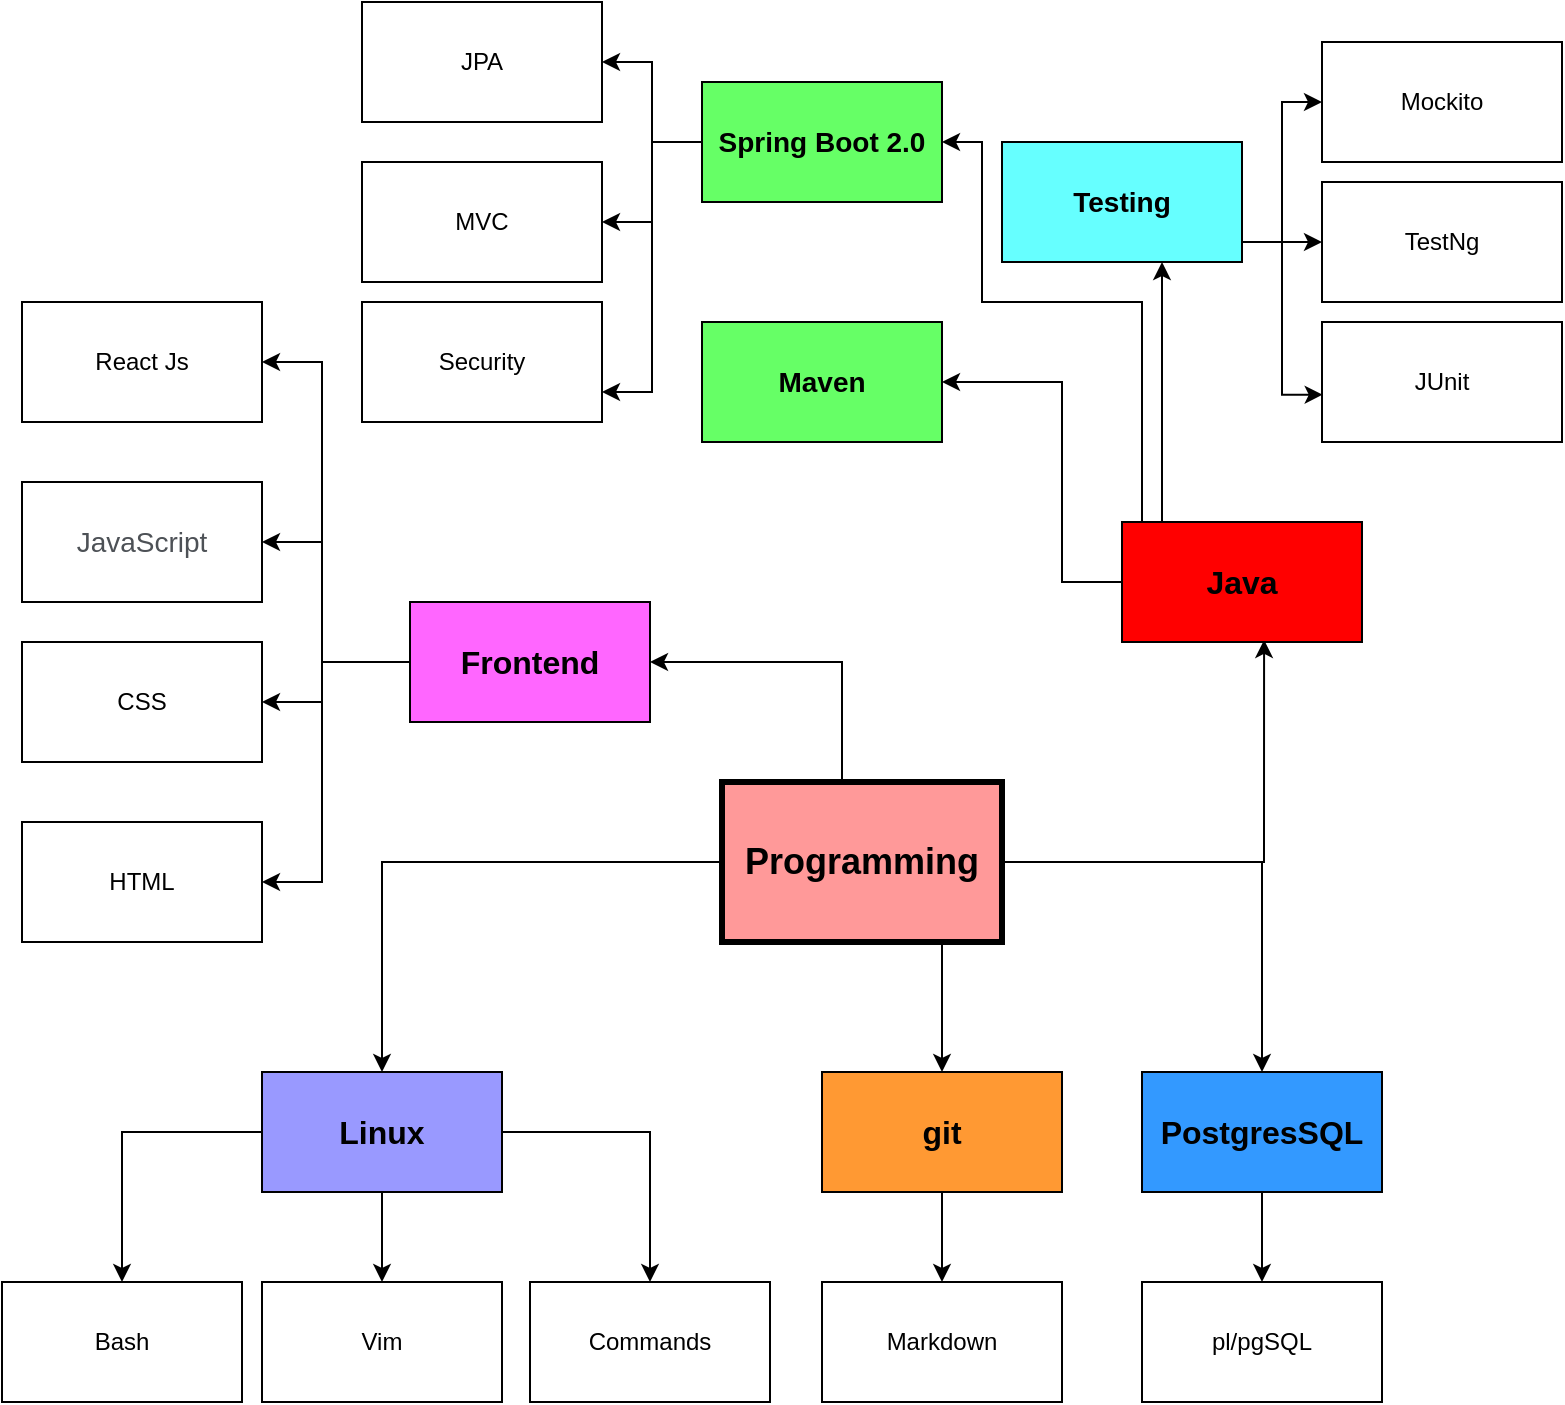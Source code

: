 <mxfile version="13.9.9" type="device"><diagram id="8V2UIx8fA4DMn8tkVPC1" name="Страница 1"><mxGraphModel dx="905" dy="772" grid="1" gridSize="10" guides="1" tooltips="1" connect="1" arrows="1" fold="1" page="1" pageScale="1" pageWidth="827" pageHeight="1169" math="0" shadow="0"><root><mxCell id="0"/><mxCell id="1" parent="0"/><mxCell id="J_YJWg8o0sFGG2Ev3PIg-19" style="edgeStyle=orthogonalEdgeStyle;rounded=0;orthogonalLoop=1;jettySize=auto;html=1;entryX=0.5;entryY=0;entryDx=0;entryDy=0;" parent="1" source="J_YJWg8o0sFGG2Ev3PIg-1" target="J_YJWg8o0sFGG2Ev3PIg-8" edge="1"><mxGeometry relative="1" as="geometry"/></mxCell><mxCell id="J_YJWg8o0sFGG2Ev3PIg-20" style="edgeStyle=orthogonalEdgeStyle;rounded=0;orthogonalLoop=1;jettySize=auto;html=1;" parent="1" source="J_YJWg8o0sFGG2Ev3PIg-1" target="J_YJWg8o0sFGG2Ev3PIg-2" edge="1"><mxGeometry relative="1" as="geometry"><Array as="points"><mxPoint x="500" y="510"/><mxPoint x="500" y="510"/></Array></mxGeometry></mxCell><mxCell id="J_YJWg8o0sFGG2Ev3PIg-21" style="edgeStyle=orthogonalEdgeStyle;rounded=0;orthogonalLoop=1;jettySize=auto;html=1;entryX=0.592;entryY=0.983;entryDx=0;entryDy=0;entryPerimeter=0;" parent="1" source="J_YJWg8o0sFGG2Ev3PIg-1" target="J_YJWg8o0sFGG2Ev3PIg-3" edge="1"><mxGeometry relative="1" as="geometry"/></mxCell><mxCell id="J_YJWg8o0sFGG2Ev3PIg-41" style="edgeStyle=orthogonalEdgeStyle;rounded=0;orthogonalLoop=1;jettySize=auto;html=1;entryX=1;entryY=0.5;entryDx=0;entryDy=0;" parent="1" source="J_YJWg8o0sFGG2Ev3PIg-1" target="J_YJWg8o0sFGG2Ev3PIg-40" edge="1"><mxGeometry relative="1" as="geometry"><Array as="points"><mxPoint x="450" y="350"/></Array></mxGeometry></mxCell><mxCell id="J_YJWg8o0sFGG2Ev3PIg-51" style="edgeStyle=orthogonalEdgeStyle;rounded=0;orthogonalLoop=1;jettySize=auto;html=1;entryX=0.5;entryY=0;entryDx=0;entryDy=0;" parent="1" source="J_YJWg8o0sFGG2Ev3PIg-1" target="J_YJWg8o0sFGG2Ev3PIg-5" edge="1"><mxGeometry relative="1" as="geometry"/></mxCell><mxCell id="J_YJWg8o0sFGG2Ev3PIg-1" value="&lt;font size=&quot;1&quot;&gt;&lt;b style=&quot;font-size: 18px&quot;&gt;Programming&lt;/b&gt;&lt;/font&gt;" style="rounded=0;whiteSpace=wrap;html=1;strokeWidth=3;perimeterSpacing=0;fillColor=#FF9999;" parent="1" vertex="1"><mxGeometry x="390" y="410" width="140" height="80" as="geometry"/></mxCell><mxCell id="J_YJWg8o0sFGG2Ev3PIg-53" style="edgeStyle=orthogonalEdgeStyle;rounded=0;orthogonalLoop=1;jettySize=auto;html=1;entryX=0.5;entryY=0;entryDx=0;entryDy=0;" parent="1" source="J_YJWg8o0sFGG2Ev3PIg-2" target="J_YJWg8o0sFGG2Ev3PIg-52" edge="1"><mxGeometry relative="1" as="geometry"/></mxCell><mxCell id="J_YJWg8o0sFGG2Ev3PIg-2" value="&lt;font style=&quot;font-size: 16px&quot;&gt;&lt;b&gt;git&lt;/b&gt;&lt;/font&gt;" style="rounded=0;whiteSpace=wrap;html=1;fillColor=#FF9933;" parent="1" vertex="1"><mxGeometry x="440" y="555" width="120" height="60" as="geometry"/></mxCell><mxCell id="J_YJWg8o0sFGG2Ev3PIg-28" style="edgeStyle=orthogonalEdgeStyle;rounded=0;orthogonalLoop=1;jettySize=auto;html=1;entryX=1;entryY=0.5;entryDx=0;entryDy=0;" parent="1" source="J_YJWg8o0sFGG2Ev3PIg-3" target="J_YJWg8o0sFGG2Ev3PIg-24" edge="1"><mxGeometry relative="1" as="geometry"><Array as="points"><mxPoint x="560" y="210"/></Array></mxGeometry></mxCell><mxCell id="J_YJWg8o0sFGG2Ev3PIg-30" style="edgeStyle=orthogonalEdgeStyle;rounded=0;orthogonalLoop=1;jettySize=auto;html=1;entryX=1;entryY=0.5;entryDx=0;entryDy=0;" parent="1" source="J_YJWg8o0sFGG2Ev3PIg-3" target="J_YJWg8o0sFGG2Ev3PIg-22" edge="1"><mxGeometry relative="1" as="geometry"><Array as="points"><mxPoint x="600" y="170"/><mxPoint x="520" y="170"/><mxPoint x="520" y="90"/></Array></mxGeometry></mxCell><mxCell id="J_YJWg8o0sFGG2Ev3PIg-39" style="edgeStyle=orthogonalEdgeStyle;rounded=0;orthogonalLoop=1;jettySize=auto;html=1;entryX=0;entryY=0.5;entryDx=0;entryDy=0;" parent="1" source="E1jc7hZEELEYu-S37h_x-1" target="J_YJWg8o0sFGG2Ev3PIg-37" edge="1"><mxGeometry relative="1" as="geometry"><Array as="points"><mxPoint x="670" y="140"/><mxPoint x="670" y="70"/></Array></mxGeometry></mxCell><mxCell id="E1jc7hZEELEYu-S37h_x-3" style="edgeStyle=orthogonalEdgeStyle;rounded=0;orthogonalLoop=1;jettySize=auto;html=1;" edge="1" parent="1" source="J_YJWg8o0sFGG2Ev3PIg-3" target="E1jc7hZEELEYu-S37h_x-1"><mxGeometry relative="1" as="geometry"><mxPoint x="610" y="160" as="targetPoint"/><Array as="points"><mxPoint x="610" y="250"/><mxPoint x="610" y="250"/></Array></mxGeometry></mxCell><mxCell id="J_YJWg8o0sFGG2Ev3PIg-3" value="&lt;font style=&quot;font-size: 16px&quot;&gt;&lt;b&gt;Java&lt;/b&gt;&lt;/font&gt;" style="rounded=0;whiteSpace=wrap;html=1;fillColor=#FF0000;" parent="1" vertex="1"><mxGeometry x="590" y="280" width="120" height="60" as="geometry"/></mxCell><mxCell id="J_YJWg8o0sFGG2Ev3PIg-15" value="" style="edgeStyle=orthogonalEdgeStyle;rounded=0;orthogonalLoop=1;jettySize=auto;html=1;" parent="1" source="J_YJWg8o0sFGG2Ev3PIg-5" target="J_YJWg8o0sFGG2Ev3PIg-6" edge="1"><mxGeometry relative="1" as="geometry"/></mxCell><mxCell id="J_YJWg8o0sFGG2Ev3PIg-5" value="&lt;font style=&quot;font-size: 16px&quot;&gt;&lt;b&gt;PostgresSQL&lt;/b&gt;&lt;/font&gt;" style="rounded=0;whiteSpace=wrap;html=1;fillColor=#3399FF;" parent="1" vertex="1"><mxGeometry x="600" y="555" width="120" height="60" as="geometry"/></mxCell><mxCell id="J_YJWg8o0sFGG2Ev3PIg-6" value="pl/pgSQL" style="rounded=0;whiteSpace=wrap;html=1;" parent="1" vertex="1"><mxGeometry x="600" y="660" width="120" height="60" as="geometry"/></mxCell><mxCell id="J_YJWg8o0sFGG2Ev3PIg-12" style="edgeStyle=orthogonalEdgeStyle;rounded=0;orthogonalLoop=1;jettySize=auto;html=1;" parent="1" source="J_YJWg8o0sFGG2Ev3PIg-8" target="J_YJWg8o0sFGG2Ev3PIg-9" edge="1"><mxGeometry relative="1" as="geometry"/></mxCell><mxCell id="J_YJWg8o0sFGG2Ev3PIg-13" value="" style="edgeStyle=orthogonalEdgeStyle;rounded=0;orthogonalLoop=1;jettySize=auto;html=1;" parent="1" source="J_YJWg8o0sFGG2Ev3PIg-8" target="J_YJWg8o0sFGG2Ev3PIg-10" edge="1"><mxGeometry relative="1" as="geometry"/></mxCell><mxCell id="J_YJWg8o0sFGG2Ev3PIg-14" style="edgeStyle=orthogonalEdgeStyle;rounded=0;orthogonalLoop=1;jettySize=auto;html=1;entryX=0.5;entryY=0;entryDx=0;entryDy=0;" parent="1" source="J_YJWg8o0sFGG2Ev3PIg-8" target="J_YJWg8o0sFGG2Ev3PIg-11" edge="1"><mxGeometry relative="1" as="geometry"/></mxCell><mxCell id="J_YJWg8o0sFGG2Ev3PIg-8" value="&lt;font style=&quot;font-size: 16px&quot;&gt;&lt;b&gt;Linux&lt;/b&gt;&lt;/font&gt;" style="rounded=0;whiteSpace=wrap;html=1;fillColor=#9999FF;" parent="1" vertex="1"><mxGeometry x="160" y="555" width="120" height="60" as="geometry"/></mxCell><mxCell id="J_YJWg8o0sFGG2Ev3PIg-9" value="Bash" style="rounded=0;whiteSpace=wrap;html=1;" parent="1" vertex="1"><mxGeometry x="30" y="660" width="120" height="60" as="geometry"/></mxCell><mxCell id="J_YJWg8o0sFGG2Ev3PIg-10" value="Vim" style="rounded=0;whiteSpace=wrap;html=1;" parent="1" vertex="1"><mxGeometry x="160" y="660" width="120" height="60" as="geometry"/></mxCell><mxCell id="J_YJWg8o0sFGG2Ev3PIg-11" value="Commands" style="rounded=0;whiteSpace=wrap;html=1;" parent="1" vertex="1"><mxGeometry x="294" y="660" width="120" height="60" as="geometry"/></mxCell><mxCell id="J_YJWg8o0sFGG2Ev3PIg-33" style="edgeStyle=orthogonalEdgeStyle;rounded=0;orthogonalLoop=1;jettySize=auto;html=1;entryX=1;entryY=0.5;entryDx=0;entryDy=0;" parent="1" source="J_YJWg8o0sFGG2Ev3PIg-22" target="J_YJWg8o0sFGG2Ev3PIg-23" edge="1"><mxGeometry relative="1" as="geometry"/></mxCell><mxCell id="J_YJWg8o0sFGG2Ev3PIg-34" style="edgeStyle=orthogonalEdgeStyle;rounded=0;orthogonalLoop=1;jettySize=auto;html=1;entryX=1;entryY=0.5;entryDx=0;entryDy=0;" parent="1" source="J_YJWg8o0sFGG2Ev3PIg-22" target="J_YJWg8o0sFGG2Ev3PIg-25" edge="1"><mxGeometry relative="1" as="geometry"/></mxCell><mxCell id="J_YJWg8o0sFGG2Ev3PIg-35" style="edgeStyle=orthogonalEdgeStyle;rounded=0;orthogonalLoop=1;jettySize=auto;html=1;entryX=1;entryY=0.75;entryDx=0;entryDy=0;" parent="1" source="J_YJWg8o0sFGG2Ev3PIg-22" target="J_YJWg8o0sFGG2Ev3PIg-32" edge="1"><mxGeometry relative="1" as="geometry"/></mxCell><mxCell id="J_YJWg8o0sFGG2Ev3PIg-22" value="&lt;font style=&quot;font-size: 14px&quot;&gt;&lt;b&gt;Spring Boot 2.0&lt;/b&gt;&lt;/font&gt;" style="rounded=0;whiteSpace=wrap;html=1;fillColor=#66FF66;" parent="1" vertex="1"><mxGeometry x="380" y="60" width="120" height="60" as="geometry"/></mxCell><mxCell id="J_YJWg8o0sFGG2Ev3PIg-23" value="JPA" style="rounded=0;whiteSpace=wrap;html=1;" parent="1" vertex="1"><mxGeometry x="210" y="20" width="120" height="60" as="geometry"/></mxCell><mxCell id="J_YJWg8o0sFGG2Ev3PIg-24" value="&lt;font style=&quot;font-size: 14px&quot;&gt;&lt;b&gt;Maven&lt;/b&gt;&lt;/font&gt;" style="rounded=0;whiteSpace=wrap;html=1;fillColor=#66FF66;" parent="1" vertex="1"><mxGeometry x="380" y="180" width="120" height="60" as="geometry"/></mxCell><mxCell id="J_YJWg8o0sFGG2Ev3PIg-25" value="MVC" style="rounded=0;whiteSpace=wrap;html=1;" parent="1" vertex="1"><mxGeometry x="210" y="100" width="120" height="60" as="geometry"/></mxCell><mxCell id="J_YJWg8o0sFGG2Ev3PIg-26" value="JUnit" style="rounded=0;whiteSpace=wrap;html=1;fillColor=#FFFFFF;" parent="1" vertex="1"><mxGeometry x="690" y="180" width="120" height="60" as="geometry"/></mxCell><mxCell id="J_YJWg8o0sFGG2Ev3PIg-32" value="Security" style="rounded=0;whiteSpace=wrap;html=1;" parent="1" vertex="1"><mxGeometry x="210" y="170" width="120" height="60" as="geometry"/></mxCell><mxCell id="J_YJWg8o0sFGG2Ev3PIg-36" value="TestNg" style="rounded=0;whiteSpace=wrap;html=1;fillColor=#FFFFFF;" parent="1" vertex="1"><mxGeometry x="690" y="110" width="120" height="60" as="geometry"/></mxCell><mxCell id="J_YJWg8o0sFGG2Ev3PIg-37" value="Mockito" style="rounded=0;whiteSpace=wrap;html=1;fillColor=#FFFFFF;" parent="1" vertex="1"><mxGeometry x="690" y="40" width="120" height="60" as="geometry"/></mxCell><mxCell id="J_YJWg8o0sFGG2Ev3PIg-47" style="edgeStyle=orthogonalEdgeStyle;rounded=0;orthogonalLoop=1;jettySize=auto;html=1;" parent="1" source="J_YJWg8o0sFGG2Ev3PIg-40" target="J_YJWg8o0sFGG2Ev3PIg-43" edge="1"><mxGeometry relative="1" as="geometry"><Array as="points"><mxPoint x="190" y="350"/><mxPoint x="190" y="290"/></Array></mxGeometry></mxCell><mxCell id="J_YJWg8o0sFGG2Ev3PIg-48" style="edgeStyle=orthogonalEdgeStyle;rounded=0;orthogonalLoop=1;jettySize=auto;html=1;" parent="1" source="J_YJWg8o0sFGG2Ev3PIg-40" target="J_YJWg8o0sFGG2Ev3PIg-44" edge="1"><mxGeometry relative="1" as="geometry"><Array as="points"><mxPoint x="190" y="350"/><mxPoint x="190" y="370"/></Array></mxGeometry></mxCell><mxCell id="J_YJWg8o0sFGG2Ev3PIg-49" style="edgeStyle=orthogonalEdgeStyle;rounded=0;orthogonalLoop=1;jettySize=auto;html=1;entryX=1;entryY=0.5;entryDx=0;entryDy=0;" parent="1" source="J_YJWg8o0sFGG2Ev3PIg-40" target="J_YJWg8o0sFGG2Ev3PIg-45" edge="1"><mxGeometry relative="1" as="geometry"><Array as="points"><mxPoint x="190" y="350"/><mxPoint x="190" y="460"/></Array></mxGeometry></mxCell><mxCell id="J_YJWg8o0sFGG2Ev3PIg-50" style="edgeStyle=orthogonalEdgeStyle;rounded=0;orthogonalLoop=1;jettySize=auto;html=1;entryX=1;entryY=0.5;entryDx=0;entryDy=0;" parent="1" source="J_YJWg8o0sFGG2Ev3PIg-40" target="J_YJWg8o0sFGG2Ev3PIg-42" edge="1"><mxGeometry relative="1" as="geometry"><Array as="points"><mxPoint x="190" y="350"/><mxPoint x="190" y="200"/></Array></mxGeometry></mxCell><mxCell id="J_YJWg8o0sFGG2Ev3PIg-40" value="&lt;b&gt;&lt;font style=&quot;font-size: 16px&quot;&gt;Frontend&lt;/font&gt;&lt;/b&gt;" style="rounded=0;whiteSpace=wrap;html=1;fillColor=#FF66FF;" parent="1" vertex="1"><mxGeometry x="234" y="320" width="120" height="60" as="geometry"/></mxCell><mxCell id="J_YJWg8o0sFGG2Ev3PIg-42" value="&lt;font size=&quot;1&quot;&gt;&lt;span style=&quot;font-size: 12px&quot;&gt;React Js&lt;/span&gt;&lt;/font&gt;" style="rounded=0;whiteSpace=wrap;html=1;" parent="1" vertex="1"><mxGeometry x="40" y="170" width="120" height="60" as="geometry"/></mxCell><mxCell id="J_YJWg8o0sFGG2Ev3PIg-43" value="&#10;&#10;&lt;span style=&quot;color: rgb(77, 81, 86); font-family: arial, sans-serif; font-size: 14px; font-style: normal; font-weight: 400; letter-spacing: normal; text-align: left; text-indent: 0px; text-transform: none; word-spacing: 0px; background-color: rgb(255, 255, 255); display: inline; float: none;&quot;&gt;JavaScript&lt;/span&gt;&#10;&#10;" style="rounded=0;whiteSpace=wrap;html=1;" parent="1" vertex="1"><mxGeometry x="40" y="260" width="120" height="60" as="geometry"/></mxCell><mxCell id="J_YJWg8o0sFGG2Ev3PIg-44" value="CSS" style="rounded=0;whiteSpace=wrap;html=1;" parent="1" vertex="1"><mxGeometry x="40" y="340" width="120" height="60" as="geometry"/></mxCell><mxCell id="J_YJWg8o0sFGG2Ev3PIg-45" value="HTML" style="rounded=0;whiteSpace=wrap;html=1;" parent="1" vertex="1"><mxGeometry x="40" y="430" width="120" height="60" as="geometry"/></mxCell><mxCell id="J_YJWg8o0sFGG2Ev3PIg-52" value="Markdown" style="rounded=0;whiteSpace=wrap;html=1;" parent="1" vertex="1"><mxGeometry x="440" y="660" width="120" height="60" as="geometry"/></mxCell><mxCell id="E1jc7hZEELEYu-S37h_x-4" style="edgeStyle=orthogonalEdgeStyle;rounded=0;orthogonalLoop=1;jettySize=auto;html=1;entryX=0;entryY=0.5;entryDx=0;entryDy=0;" edge="1" parent="1" source="E1jc7hZEELEYu-S37h_x-1" target="J_YJWg8o0sFGG2Ev3PIg-36"><mxGeometry relative="1" as="geometry"><Array as="points"><mxPoint x="660" y="140"/><mxPoint x="660" y="140"/></Array></mxGeometry></mxCell><mxCell id="E1jc7hZEELEYu-S37h_x-5" style="edgeStyle=orthogonalEdgeStyle;rounded=0;orthogonalLoop=1;jettySize=auto;html=1;entryX=0.003;entryY=0.606;entryDx=0;entryDy=0;entryPerimeter=0;" edge="1" parent="1" source="E1jc7hZEELEYu-S37h_x-1" target="J_YJWg8o0sFGG2Ev3PIg-26"><mxGeometry relative="1" as="geometry"><Array as="points"><mxPoint x="670" y="140"/><mxPoint x="670" y="216"/></Array></mxGeometry></mxCell><mxCell id="E1jc7hZEELEYu-S37h_x-1" value="&lt;font size=&quot;1&quot;&gt;&lt;span style=&quot;font-size: 14px&quot;&gt;&lt;b&gt;Testing&lt;/b&gt;&lt;/span&gt;&lt;/font&gt;" style="rounded=0;whiteSpace=wrap;html=1;strokeColor=#000000;fillColor=#66FFFF;gradientColor=none;" vertex="1" parent="1"><mxGeometry x="530" y="90" width="120" height="60" as="geometry"/></mxCell></root></mxGraphModel></diagram></mxfile>
